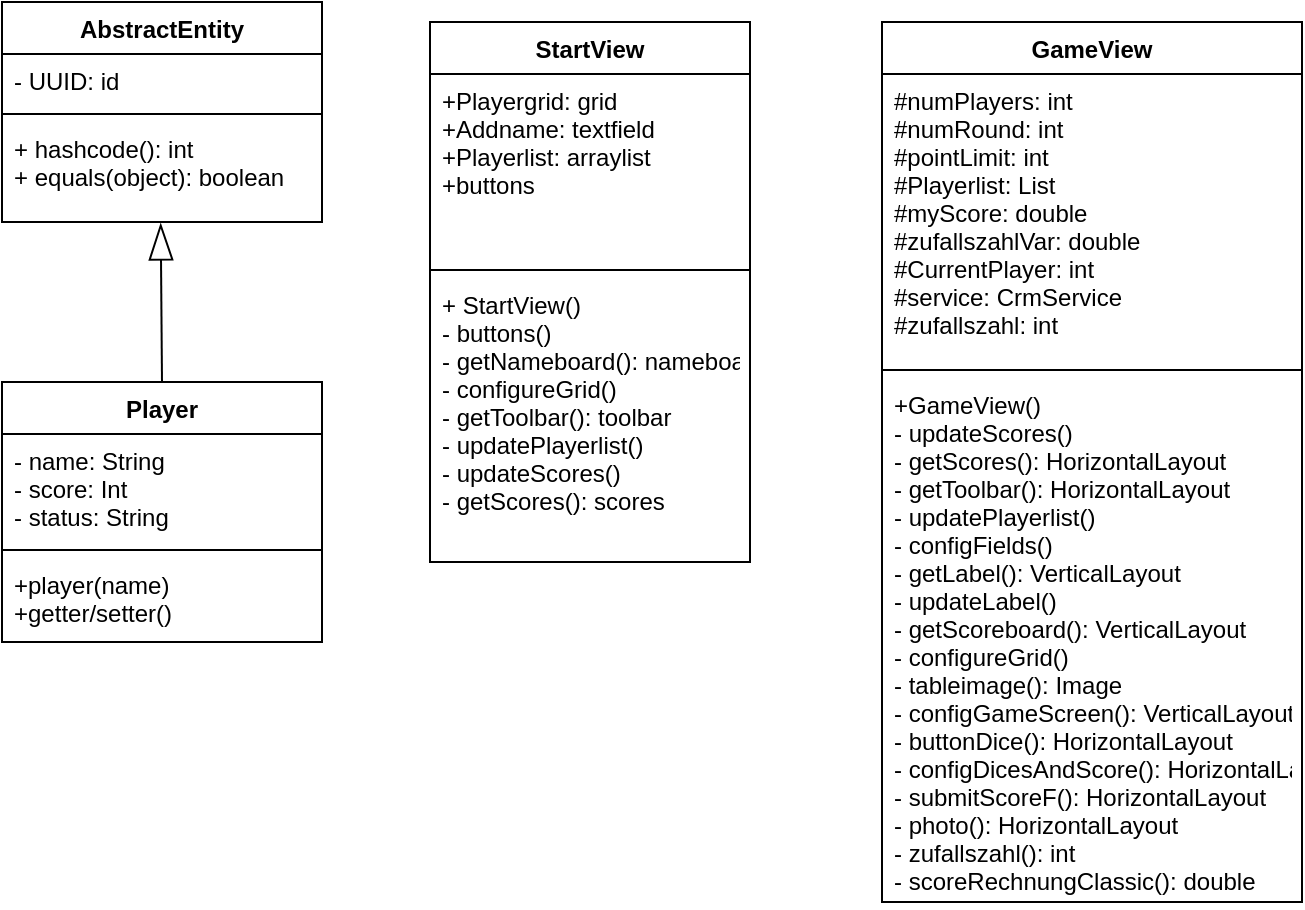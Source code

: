 <mxfile version="18.1.2" type="device"><diagram id="ZWTxRkPxMrTKw-iKtShe" name="Page-1"><mxGraphModel dx="2062" dy="1122" grid="1" gridSize="10" guides="1" tooltips="1" connect="1" arrows="1" fold="1" page="1" pageScale="1" pageWidth="827" pageHeight="1169" math="0" shadow="0"><root><mxCell id="0"/><mxCell id="1" parent="0"/><mxCell id="jktUodksm5vmhFpxt3He-1" value="Player" style="swimlane;fontStyle=1;align=center;verticalAlign=top;childLayout=stackLayout;horizontal=1;startSize=26;horizontalStack=0;resizeParent=1;resizeParentMax=0;resizeLast=0;collapsible=1;marginBottom=0;" vertex="1" parent="1"><mxGeometry x="40" y="560" width="160" height="130" as="geometry"/></mxCell><mxCell id="jktUodksm5vmhFpxt3He-2" value="- name: String&#10;- score: Int&#10;- status: String" style="text;strokeColor=none;fillColor=none;align=left;verticalAlign=top;spacingLeft=4;spacingRight=4;overflow=hidden;rotatable=0;points=[[0,0.5],[1,0.5]];portConstraint=eastwest;" vertex="1" parent="jktUodksm5vmhFpxt3He-1"><mxGeometry y="26" width="160" height="54" as="geometry"/></mxCell><mxCell id="jktUodksm5vmhFpxt3He-3" value="" style="line;strokeWidth=1;fillColor=none;align=left;verticalAlign=middle;spacingTop=-1;spacingLeft=3;spacingRight=3;rotatable=0;labelPosition=right;points=[];portConstraint=eastwest;" vertex="1" parent="jktUodksm5vmhFpxt3He-1"><mxGeometry y="80" width="160" height="8" as="geometry"/></mxCell><mxCell id="jktUodksm5vmhFpxt3He-4" value="+player(name)&#10;+getter/setter()" style="text;strokeColor=none;fillColor=none;align=left;verticalAlign=top;spacingLeft=4;spacingRight=4;overflow=hidden;rotatable=0;points=[[0,0.5],[1,0.5]];portConstraint=eastwest;" vertex="1" parent="jktUodksm5vmhFpxt3He-1"><mxGeometry y="88" width="160" height="42" as="geometry"/></mxCell><mxCell id="jktUodksm5vmhFpxt3He-5" value="AbstractEntity" style="swimlane;fontStyle=1;align=center;verticalAlign=top;childLayout=stackLayout;horizontal=1;startSize=26;horizontalStack=0;resizeParent=1;resizeParentMax=0;resizeLast=0;collapsible=1;marginBottom=0;" vertex="1" parent="1"><mxGeometry x="40" y="370" width="160" height="110" as="geometry"/></mxCell><mxCell id="jktUodksm5vmhFpxt3He-6" value="- UUID: id" style="text;strokeColor=none;fillColor=none;align=left;verticalAlign=top;spacingLeft=4;spacingRight=4;overflow=hidden;rotatable=0;points=[[0,0.5],[1,0.5]];portConstraint=eastwest;" vertex="1" parent="jktUodksm5vmhFpxt3He-5"><mxGeometry y="26" width="160" height="26" as="geometry"/></mxCell><mxCell id="jktUodksm5vmhFpxt3He-7" value="" style="line;strokeWidth=1;fillColor=none;align=left;verticalAlign=middle;spacingTop=-1;spacingLeft=3;spacingRight=3;rotatable=0;labelPosition=right;points=[];portConstraint=eastwest;" vertex="1" parent="jktUodksm5vmhFpxt3He-5"><mxGeometry y="52" width="160" height="8" as="geometry"/></mxCell><mxCell id="jktUodksm5vmhFpxt3He-8" value="+ hashcode(): int&#10;+ equals(object): boolean" style="text;strokeColor=none;fillColor=none;align=left;verticalAlign=top;spacingLeft=4;spacingRight=4;overflow=hidden;rotatable=0;points=[[0,0.5],[1,0.5]];portConstraint=eastwest;" vertex="1" parent="jktUodksm5vmhFpxt3He-5"><mxGeometry y="60" width="160" height="50" as="geometry"/></mxCell><mxCell id="jktUodksm5vmhFpxt3He-13" value="" style="endArrow=blockThin;html=1;rounded=0;endFill=0;entryX=0.496;entryY=1.013;entryDx=0;entryDy=0;entryPerimeter=0;strokeWidth=1;endSize=16;" edge="1" parent="1" target="jktUodksm5vmhFpxt3He-8"><mxGeometry width="50" height="50" relative="1" as="geometry"><mxPoint x="120" y="560" as="sourcePoint"/><mxPoint x="120" y="490" as="targetPoint"/></mxGeometry></mxCell><mxCell id="jktUodksm5vmhFpxt3He-18" value="StartView" style="swimlane;fontStyle=1;align=center;verticalAlign=top;childLayout=stackLayout;horizontal=1;startSize=26;horizontalStack=0;resizeParent=1;resizeParentMax=0;resizeLast=0;collapsible=1;marginBottom=0;" vertex="1" parent="1"><mxGeometry x="254" y="380" width="160" height="270" as="geometry"/></mxCell><mxCell id="jktUodksm5vmhFpxt3He-19" value="+Playergrid: grid&#10;+Addname: textfield&#10;+Playerlist: arraylist&#10;+buttons" style="text;strokeColor=none;fillColor=none;align=left;verticalAlign=top;spacingLeft=4;spacingRight=4;overflow=hidden;rotatable=0;points=[[0,0.5],[1,0.5]];portConstraint=eastwest;" vertex="1" parent="jktUodksm5vmhFpxt3He-18"><mxGeometry y="26" width="160" height="94" as="geometry"/></mxCell><mxCell id="jktUodksm5vmhFpxt3He-20" value="" style="line;strokeWidth=1;fillColor=none;align=left;verticalAlign=middle;spacingTop=-1;spacingLeft=3;spacingRight=3;rotatable=0;labelPosition=right;points=[];portConstraint=eastwest;" vertex="1" parent="jktUodksm5vmhFpxt3He-18"><mxGeometry y="120" width="160" height="8" as="geometry"/></mxCell><mxCell id="jktUodksm5vmhFpxt3He-21" value="+ StartView()&#10;- buttons()&#10;- getNameboard(): nameboard&#10;- configureGrid()&#10;- getToolbar(): toolbar&#10;- updatePlayerlist()&#10;- updateScores()&#10;- getScores(): scores" style="text;strokeColor=none;fillColor=none;align=left;verticalAlign=top;spacingLeft=4;spacingRight=4;overflow=hidden;rotatable=0;points=[[0,0.5],[1,0.5]];portConstraint=eastwest;" vertex="1" parent="jktUodksm5vmhFpxt3He-18"><mxGeometry y="128" width="160" height="142" as="geometry"/></mxCell><mxCell id="jktUodksm5vmhFpxt3He-22" value="GameView" style="swimlane;fontStyle=1;align=center;verticalAlign=top;childLayout=stackLayout;horizontal=1;startSize=26;horizontalStack=0;resizeParent=1;resizeParentMax=0;resizeLast=0;collapsible=1;marginBottom=0;" vertex="1" parent="1"><mxGeometry x="480" y="380" width="210" height="440" as="geometry"/></mxCell><mxCell id="jktUodksm5vmhFpxt3He-23" value="#numPlayers: int&#10;#numRound: int&#10;#pointLimit: int&#10;#Playerlist: List&#10;#myScore: double&#10;#zufallszahlVar: double&#10;#CurrentPlayer: int&#10;#service: CrmService&#10;#zufallszahl: int" style="text;strokeColor=none;fillColor=none;align=left;verticalAlign=top;spacingLeft=4;spacingRight=4;overflow=hidden;rotatable=0;points=[[0,0.5],[1,0.5]];portConstraint=eastwest;" vertex="1" parent="jktUodksm5vmhFpxt3He-22"><mxGeometry y="26" width="210" height="144" as="geometry"/></mxCell><mxCell id="jktUodksm5vmhFpxt3He-24" value="" style="line;strokeWidth=1;fillColor=none;align=left;verticalAlign=middle;spacingTop=-1;spacingLeft=3;spacingRight=3;rotatable=0;labelPosition=right;points=[];portConstraint=eastwest;" vertex="1" parent="jktUodksm5vmhFpxt3He-22"><mxGeometry y="170" width="210" height="8" as="geometry"/></mxCell><mxCell id="jktUodksm5vmhFpxt3He-25" value="+GameView()&#10;- updateScores()&#10;- getScores(): HorizontalLayout&#10;- getToolbar(): HorizontalLayout&#10;- updatePlayerlist()&#10;- configFields()&#10;- getLabel(): VerticalLayout&#10;- updateLabel()&#10;- getScoreboard(): VerticalLayout&#10;- configureGrid()&#10;- tableimage(): Image&#10;- configGameScreen(): VerticalLayout&#10;- buttonDice(): HorizontalLayout&#10;- configDicesAndScore(): HorizontalLayout&#10;- submitScoreF(): HorizontalLayout&#10;- photo(): HorizontalLayout&#10;- zufallszahl(): int&#10;- scoreRechnungClassic(): double" style="text;strokeColor=none;fillColor=none;align=left;verticalAlign=top;spacingLeft=4;spacingRight=4;overflow=hidden;rotatable=0;points=[[0,0.5],[1,0.5]];portConstraint=eastwest;" vertex="1" parent="jktUodksm5vmhFpxt3He-22"><mxGeometry y="178" width="210" height="262" as="geometry"/></mxCell></root></mxGraphModel></diagram></mxfile>